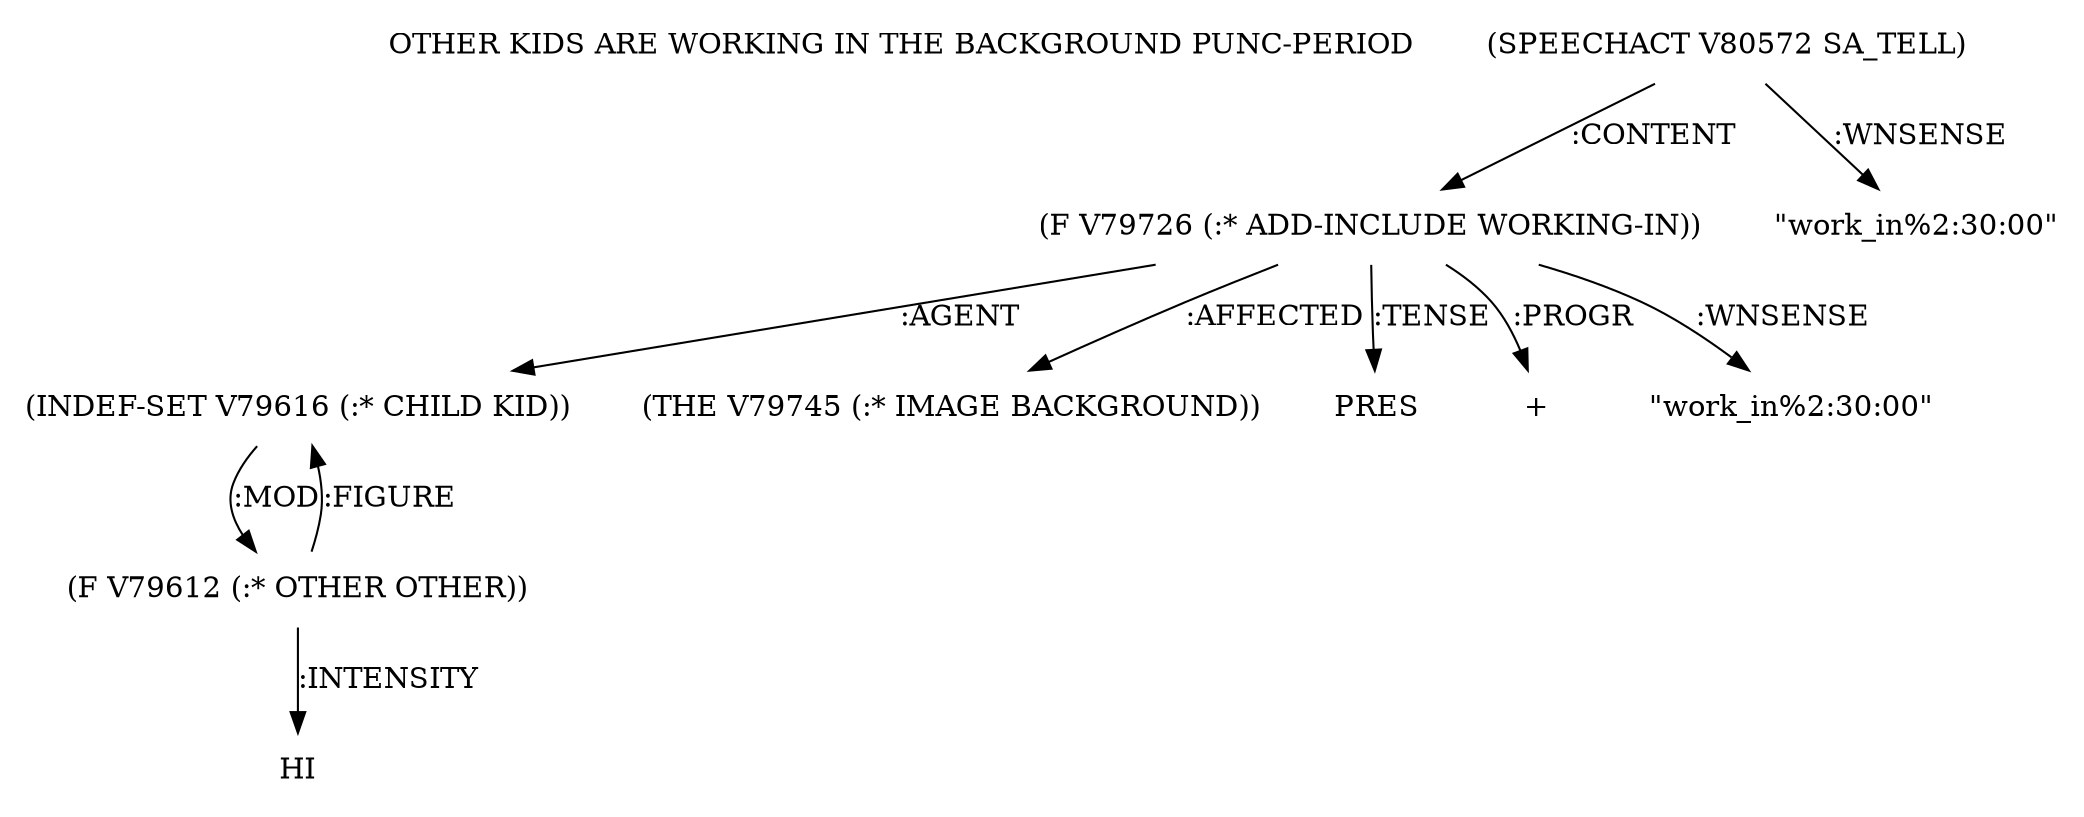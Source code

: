 digraph Terms {
  node [shape=none]
  "OTHER KIDS ARE WORKING IN THE BACKGROUND PUNC-PERIOD"
  "V80572" [label="(SPEECHACT V80572 SA_TELL)"]
  "V80572" -> "V79726" [label=":CONTENT"]
  "V80572" -> "NT82981" [label=":WNSENSE"]
  "NT82981" [label="\"work_in%2:30:00\""]
  "V79726" [label="(F V79726 (:* ADD-INCLUDE WORKING-IN))"]
  "V79726" -> "V79616" [label=":AGENT"]
  "V79726" -> "V79745" [label=":AFFECTED"]
  "V79726" -> "NT82982" [label=":TENSE"]
  "NT82982" [label="PRES"]
  "V79726" -> "NT82983" [label=":PROGR"]
  "NT82983" [label="+"]
  "V79726" -> "NT82984" [label=":WNSENSE"]
  "NT82984" [label="\"work_in%2:30:00\""]
  "V79616" [label="(INDEF-SET V79616 (:* CHILD KID))"]
  "V79616" -> "V79612" [label=":MOD"]
  "V79612" [label="(F V79612 (:* OTHER OTHER))"]
  "V79612" -> "NT82985" [label=":INTENSITY"]
  "NT82985" [label="HI"]
  "V79612" -> "V79616" [label=":FIGURE"]
  "V79745" [label="(THE V79745 (:* IMAGE BACKGROUND))"]
}

